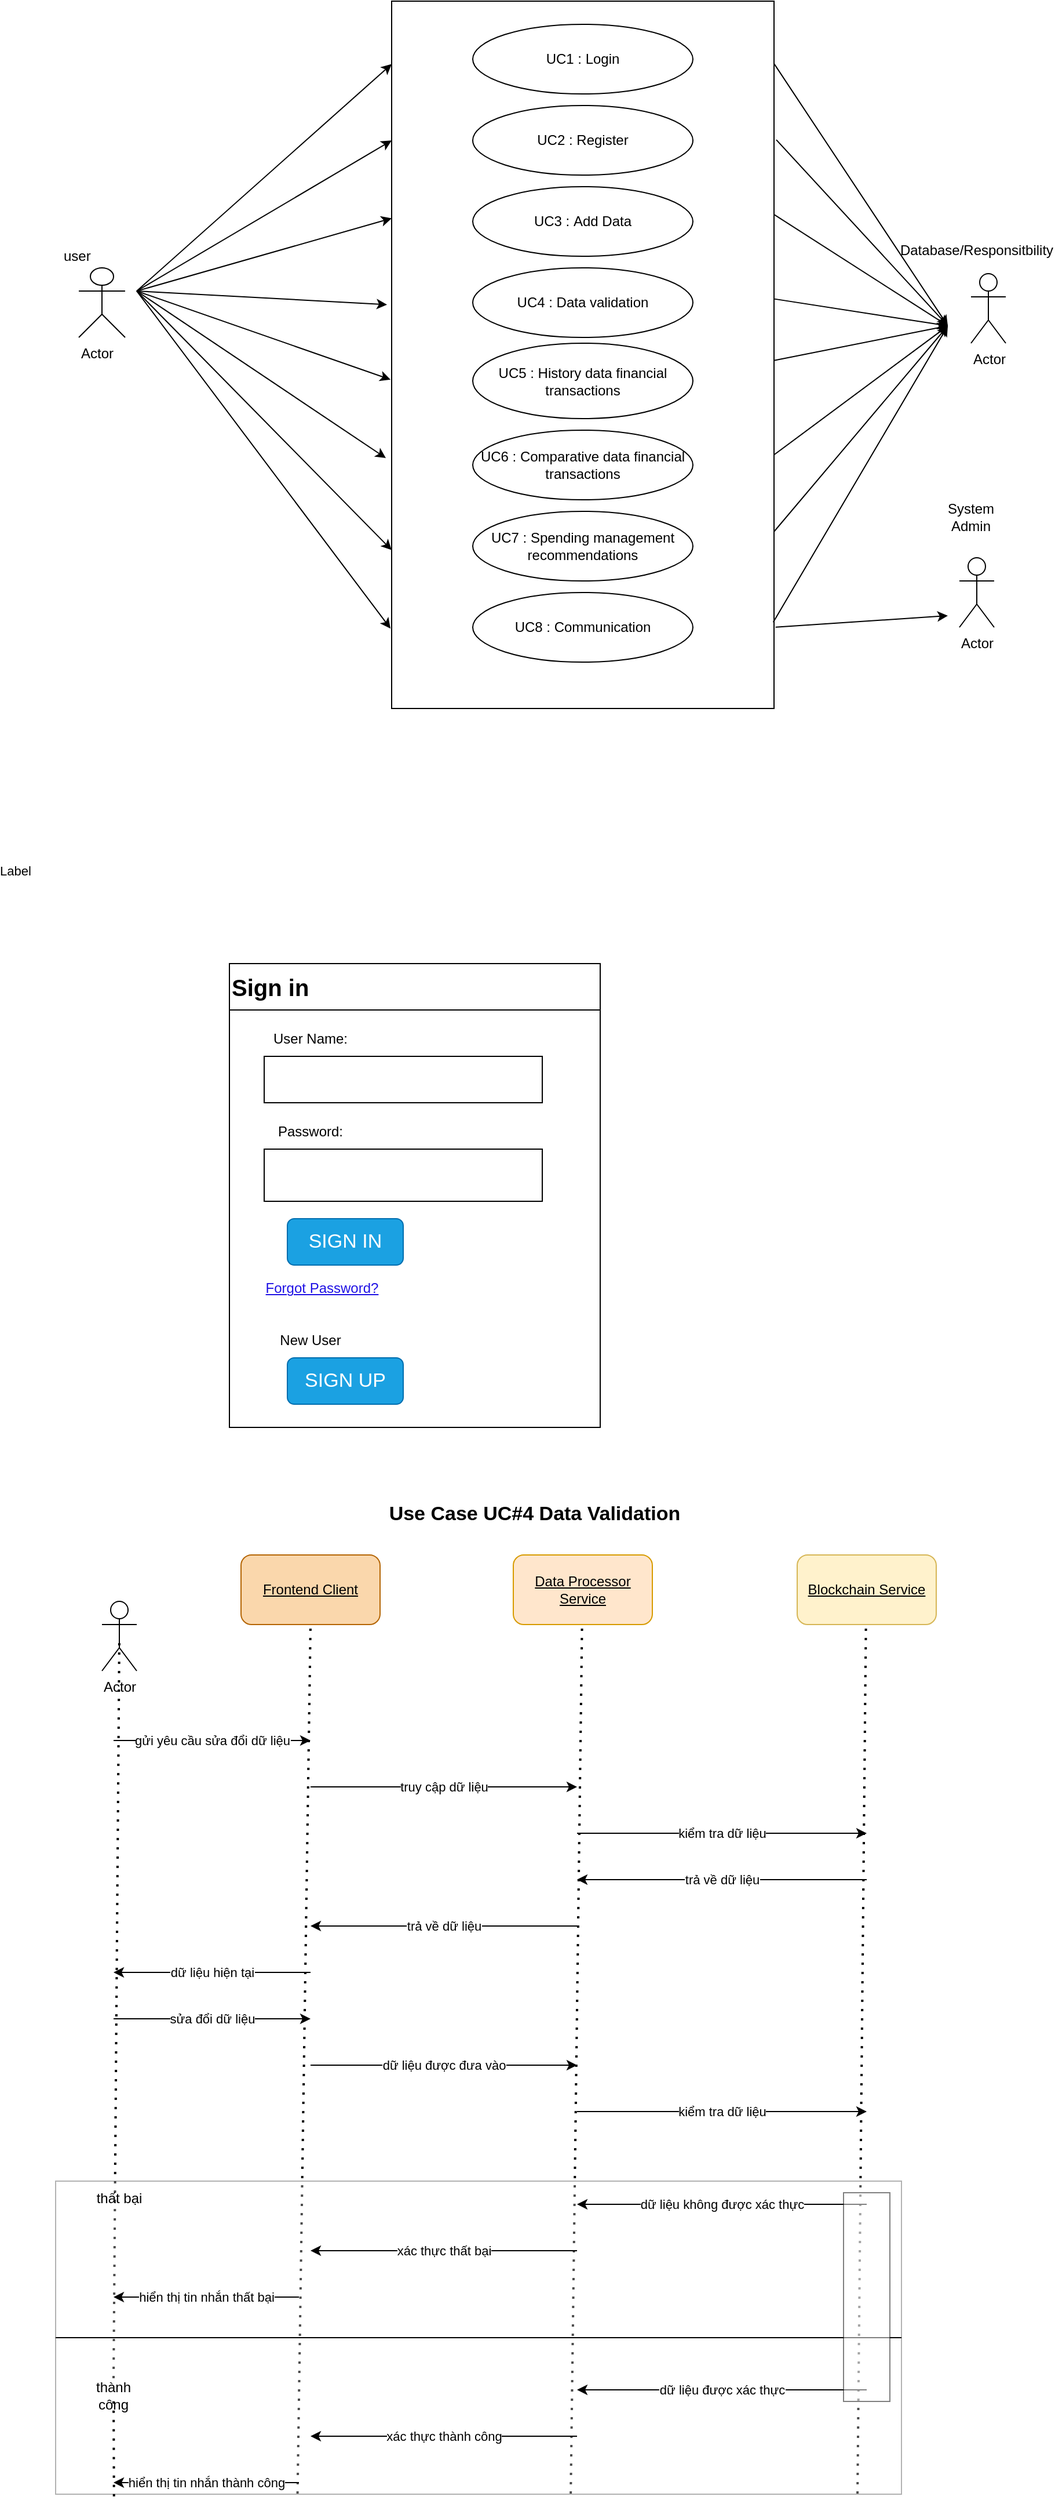 <mxfile version="21.2.3" type="github" pages="3">
  <diagram id="C5RBs43oDa-KdzZeNtuy" name="Page-1">
    <mxGraphModel dx="2015" dy="590" grid="1" gridSize="10" guides="1" tooltips="1" connect="1" arrows="1" fold="1" page="1" pageScale="1" pageWidth="827" pageHeight="1169" math="0" shadow="0">
      <root>
        <mxCell id="WIyWlLk6GJQsqaUBKTNV-0" />
        <mxCell id="WIyWlLk6GJQsqaUBKTNV-1" parent="WIyWlLk6GJQsqaUBKTNV-0" />
        <mxCell id="n6CnTrOf9_Go0aguTKJz-9" value="Actor" style="shape=umlActor;verticalLabelPosition=bottom;verticalAlign=top;html=1;outlineConnect=0;align=left;fontFamily=Helvetica;" parent="WIyWlLk6GJQsqaUBKTNV-1" vertex="1">
          <mxGeometry x="20" y="330" width="40" height="60" as="geometry" />
        </mxCell>
        <mxCell id="n6CnTrOf9_Go0aguTKJz-10" value="Actor" style="shape=umlActor;verticalLabelPosition=bottom;verticalAlign=top;html=1;outlineConnect=0;align=left;fontFamily=Helvetica;" parent="WIyWlLk6GJQsqaUBKTNV-1" vertex="1">
          <mxGeometry x="790" y="335" width="30" height="60" as="geometry" />
        </mxCell>
        <mxCell id="n6CnTrOf9_Go0aguTKJz-19" value="user" style="text;html=1;strokeColor=none;fillColor=none;align=left;verticalAlign=middle;whiteSpace=wrap;rounded=0;fontFamily=Helvetica;" parent="WIyWlLk6GJQsqaUBKTNV-1" vertex="1">
          <mxGeometry x="5" y="305" width="60" height="30" as="geometry" />
        </mxCell>
        <mxCell id="n6CnTrOf9_Go0aguTKJz-29" value="" style="endArrow=classic;html=1;rounded=0;align=left;fontFamily=Helvetica;entryX=0;entryY=0.089;entryDx=0;entryDy=0;entryPerimeter=0;" parent="WIyWlLk6GJQsqaUBKTNV-1" target="22ARzZ7M2wej68pR0P9n-1" edge="1">
          <mxGeometry width="50" height="50" relative="1" as="geometry">
            <mxPoint x="70" y="350" as="sourcePoint" />
            <mxPoint x="280" y="150" as="targetPoint" />
            <Array as="points" />
          </mxGeometry>
        </mxCell>
        <mxCell id="n6CnTrOf9_Go0aguTKJz-30" value="" style="endArrow=classic;html=1;rounded=0;entryX=0;entryY=0.197;entryDx=0;entryDy=0;align=left;fontFamily=Helvetica;entryPerimeter=0;" parent="WIyWlLk6GJQsqaUBKTNV-1" target="22ARzZ7M2wej68pR0P9n-1" edge="1">
          <mxGeometry width="50" height="50" relative="1" as="geometry">
            <mxPoint x="70" y="350" as="sourcePoint" />
            <mxPoint x="160" y="250" as="targetPoint" />
          </mxGeometry>
        </mxCell>
        <mxCell id="n6CnTrOf9_Go0aguTKJz-31" value="" style="endArrow=classic;html=1;rounded=0;entryX=0;entryY=0.307;entryDx=0;entryDy=0;align=left;fontFamily=Helvetica;entryPerimeter=0;" parent="WIyWlLk6GJQsqaUBKTNV-1" target="22ARzZ7M2wej68pR0P9n-1" edge="1">
          <mxGeometry width="50" height="50" relative="1" as="geometry">
            <mxPoint x="70" y="350" as="sourcePoint" />
            <mxPoint x="160" y="350" as="targetPoint" />
          </mxGeometry>
        </mxCell>
        <mxCell id="n6CnTrOf9_Go0aguTKJz-32" value="" style="endArrow=classic;html=1;rounded=0;entryX=-0.003;entryY=0.535;entryDx=0;entryDy=0;align=left;fontFamily=Helvetica;entryPerimeter=0;" parent="WIyWlLk6GJQsqaUBKTNV-1" target="22ARzZ7M2wej68pR0P9n-1" edge="1">
          <mxGeometry width="50" height="50" relative="1" as="geometry">
            <mxPoint x="70" y="350" as="sourcePoint" />
            <mxPoint x="160" y="450" as="targetPoint" />
          </mxGeometry>
        </mxCell>
        <mxCell id="n6CnTrOf9_Go0aguTKJz-33" value="" style="endArrow=classic;html=1;rounded=0;entryX=-0.015;entryY=0.646;entryDx=0;entryDy=0;align=left;fontFamily=Helvetica;entryPerimeter=0;" parent="WIyWlLk6GJQsqaUBKTNV-1" target="22ARzZ7M2wej68pR0P9n-1" edge="1">
          <mxGeometry width="50" height="50" relative="1" as="geometry">
            <mxPoint x="70" y="350" as="sourcePoint" />
            <mxPoint x="160" y="550" as="targetPoint" />
          </mxGeometry>
        </mxCell>
        <mxCell id="n6CnTrOf9_Go0aguTKJz-40" value="" style="endArrow=classic;html=1;rounded=0;align=left;fontFamily=Helvetica;entryX=0;entryY=0.776;entryDx=0;entryDy=0;entryPerimeter=0;" parent="WIyWlLk6GJQsqaUBKTNV-1" target="22ARzZ7M2wej68pR0P9n-1" edge="1">
          <mxGeometry width="50" height="50" relative="1" as="geometry">
            <mxPoint x="70" y="350" as="sourcePoint" />
            <mxPoint x="280" y="560" as="targetPoint" />
          </mxGeometry>
        </mxCell>
        <mxCell id="n6CnTrOf9_Go0aguTKJz-46" value="" style="endArrow=classic;html=1;rounded=0;align=left;fontFamily=Helvetica;exitX=1.001;exitY=0.421;exitDx=0;exitDy=0;exitPerimeter=0;" parent="WIyWlLk6GJQsqaUBKTNV-1" source="22ARzZ7M2wej68pR0P9n-1" edge="1">
          <mxGeometry width="50" height="50" relative="1" as="geometry">
            <mxPoint x="780" y="360" as="sourcePoint" />
            <mxPoint x="770" y="380" as="targetPoint" />
          </mxGeometry>
        </mxCell>
        <mxCell id="n6CnTrOf9_Go0aguTKJz-51" value="" style="endArrow=classic;html=1;rounded=0;align=left;fontFamily=Helvetica;exitX=1.001;exitY=0.302;exitDx=0;exitDy=0;exitPerimeter=0;" parent="WIyWlLk6GJQsqaUBKTNV-1" source="22ARzZ7M2wej68pR0P9n-1" edge="1">
          <mxGeometry width="50" height="50" relative="1" as="geometry">
            <mxPoint x="780" y="360" as="sourcePoint" />
            <mxPoint x="770" y="380" as="targetPoint" />
          </mxGeometry>
        </mxCell>
        <mxCell id="n6CnTrOf9_Go0aguTKJz-55" value="" style="endArrow=classic;html=1;rounded=0;align=left;fontFamily=Helvetica;exitX=1.006;exitY=0.196;exitDx=0;exitDy=0;exitPerimeter=0;" parent="WIyWlLk6GJQsqaUBKTNV-1" source="22ARzZ7M2wej68pR0P9n-1" edge="1">
          <mxGeometry width="50" height="50" relative="1" as="geometry">
            <mxPoint x="780" y="360" as="sourcePoint" />
            <mxPoint x="770" y="380" as="targetPoint" />
          </mxGeometry>
        </mxCell>
        <mxCell id="n6CnTrOf9_Go0aguTKJz-58" value="Sign in" style="swimlane;whiteSpace=wrap;html=1;startSize=40;align=left;fontFamily=Helvetica;fontSize=20;" parent="WIyWlLk6GJQsqaUBKTNV-1" vertex="1">
          <mxGeometry x="150" y="930" width="320" height="400" as="geometry" />
        </mxCell>
        <mxCell id="n6CnTrOf9_Go0aguTKJz-61" value="User Name:" style="text;html=1;strokeColor=none;fillColor=none;align=center;verticalAlign=middle;whiteSpace=wrap;rounded=0;" parent="n6CnTrOf9_Go0aguTKJz-58" vertex="1">
          <mxGeometry x="30" y="50" width="80" height="30" as="geometry" />
        </mxCell>
        <mxCell id="n6CnTrOf9_Go0aguTKJz-62" value="" style="rounded=0;whiteSpace=wrap;html=1;" parent="n6CnTrOf9_Go0aguTKJz-58" vertex="1">
          <mxGeometry x="30" y="80" width="240" height="40" as="geometry" />
        </mxCell>
        <mxCell id="n6CnTrOf9_Go0aguTKJz-63" value="Password:" style="text;html=1;strokeColor=none;fillColor=none;align=center;verticalAlign=middle;whiteSpace=wrap;rounded=0;" parent="n6CnTrOf9_Go0aguTKJz-58" vertex="1">
          <mxGeometry x="40" y="130" width="60" height="30" as="geometry" />
        </mxCell>
        <mxCell id="n6CnTrOf9_Go0aguTKJz-65" value="" style="rounded=1;whiteSpace=wrap;html=1;fillColor=#1ba1e2;strokeColor=#006EAF;fontColor=#ffffff;" parent="n6CnTrOf9_Go0aguTKJz-58" vertex="1">
          <mxGeometry x="50" y="220" width="100" height="40" as="geometry" />
        </mxCell>
        <mxCell id="n6CnTrOf9_Go0aguTKJz-67" value="&lt;u&gt;Forgot Password?&lt;/u&gt;" style="text;html=1;strokeColor=none;fillColor=none;align=center;verticalAlign=middle;whiteSpace=wrap;rounded=0;fontColor=#1f11e4;" parent="n6CnTrOf9_Go0aguTKJz-58" vertex="1">
          <mxGeometry y="265" width="160" height="30" as="geometry" />
        </mxCell>
        <mxCell id="n6CnTrOf9_Go0aguTKJz-68" value="New User" style="text;html=1;strokeColor=none;fillColor=none;align=center;verticalAlign=middle;whiteSpace=wrap;rounded=0;" parent="n6CnTrOf9_Go0aguTKJz-58" vertex="1">
          <mxGeometry x="40" y="310" width="60" height="30" as="geometry" />
        </mxCell>
        <mxCell id="n6CnTrOf9_Go0aguTKJz-70" value="" style="rounded=1;whiteSpace=wrap;html=1;fillColor=#1ba1e2;strokeColor=#006EAF;fontColor=#ffffff;" parent="n6CnTrOf9_Go0aguTKJz-58" vertex="1">
          <mxGeometry x="50" y="340" width="100" height="40" as="geometry" />
        </mxCell>
        <mxCell id="n6CnTrOf9_Go0aguTKJz-73" value="SIGN IN" style="text;html=1;strokeColor=none;fillColor=none;align=center;verticalAlign=middle;whiteSpace=wrap;rounded=0;fontColor=#FFFFFF;fontSize=17;" parent="n6CnTrOf9_Go0aguTKJz-58" vertex="1">
          <mxGeometry x="55" y="215" width="90" height="50" as="geometry" />
        </mxCell>
        <mxCell id="n6CnTrOf9_Go0aguTKJz-74" value="SIGN UP" style="text;html=1;strokeColor=none;fillColor=none;align=center;verticalAlign=middle;whiteSpace=wrap;rounded=0;fontColor=#FFFFFF;fontSize=17;" parent="n6CnTrOf9_Go0aguTKJz-58" vertex="1">
          <mxGeometry x="55" y="335" width="90" height="50" as="geometry" />
        </mxCell>
        <mxCell id="n6CnTrOf9_Go0aguTKJz-75" value="" style="rounded=0;whiteSpace=wrap;html=1;" parent="n6CnTrOf9_Go0aguTKJz-58" vertex="1">
          <mxGeometry x="30" y="160" width="240" height="45" as="geometry" />
        </mxCell>
        <mxCell id="n6CnTrOf9_Go0aguTKJz-69" value="SIGN UP" style="text;html=1;strokeColor=none;fillColor=none;align=center;verticalAlign=middle;whiteSpace=wrap;rounded=0;fontColor=#FFFFFF;fontSize=17;" parent="WIyWlLk6GJQsqaUBKTNV-1" vertex="1">
          <mxGeometry x="640" y="1100" width="90" height="50" as="geometry" />
        </mxCell>
        <mxCell id="n6CnTrOf9_Go0aguTKJz-66" value="SIGN UP" style="text;html=1;strokeColor=none;fillColor=none;align=center;verticalAlign=middle;whiteSpace=wrap;rounded=0;fontColor=#FFFFFF;fontSize=17;" parent="WIyWlLk6GJQsqaUBKTNV-1" vertex="1">
          <mxGeometry x="70" y="1430" width="90" height="50" as="geometry" />
        </mxCell>
        <mxCell id="22ARzZ7M2wej68pR0P9n-1" value="" style="rounded=0;whiteSpace=wrap;html=1;" parent="WIyWlLk6GJQsqaUBKTNV-1" vertex="1">
          <mxGeometry x="290" y="100" width="330" height="610" as="geometry" />
        </mxCell>
        <mxCell id="22ARzZ7M2wej68pR0P9n-2" value="UC1 : Login" style="ellipse;whiteSpace=wrap;html=1;" parent="WIyWlLk6GJQsqaUBKTNV-1" vertex="1">
          <mxGeometry x="360" y="120" width="190" height="60" as="geometry" />
        </mxCell>
        <mxCell id="22ARzZ7M2wej68pR0P9n-3" value="UC2 : Register" style="ellipse;whiteSpace=wrap;html=1;" parent="WIyWlLk6GJQsqaUBKTNV-1" vertex="1">
          <mxGeometry x="360" y="190" width="190" height="60" as="geometry" />
        </mxCell>
        <mxCell id="22ARzZ7M2wej68pR0P9n-4" value="UC4 :&amp;nbsp;Data validation" style="ellipse;whiteSpace=wrap;html=1;" parent="WIyWlLk6GJQsqaUBKTNV-1" vertex="1">
          <mxGeometry x="360" y="330" width="190" height="60" as="geometry" />
        </mxCell>
        <mxCell id="22ARzZ7M2wej68pR0P9n-5" value="UC3 :&amp;nbsp;Add Data" style="ellipse;whiteSpace=wrap;html=1;" parent="WIyWlLk6GJQsqaUBKTNV-1" vertex="1">
          <mxGeometry x="360" y="260" width="190" height="60" as="geometry" />
        </mxCell>
        <mxCell id="22ARzZ7M2wej68pR0P9n-6" value="UC5 :&amp;nbsp;History data financial transactions" style="ellipse;whiteSpace=wrap;html=1;" parent="WIyWlLk6GJQsqaUBKTNV-1" vertex="1">
          <mxGeometry x="360" y="395" width="190" height="65" as="geometry" />
        </mxCell>
        <mxCell id="22ARzZ7M2wej68pR0P9n-7" value="UC6 :&amp;nbsp;Comparative data financial transactions" style="ellipse;whiteSpace=wrap;html=1;" parent="WIyWlLk6GJQsqaUBKTNV-1" vertex="1">
          <mxGeometry x="360" y="470" width="190" height="60" as="geometry" />
        </mxCell>
        <mxCell id="22ARzZ7M2wej68pR0P9n-8" value="UC7 :&amp;nbsp;Spending management recommendations" style="ellipse;whiteSpace=wrap;html=1;" parent="WIyWlLk6GJQsqaUBKTNV-1" vertex="1">
          <mxGeometry x="360" y="540" width="190" height="60" as="geometry" />
        </mxCell>
        <mxCell id="22ARzZ7M2wej68pR0P9n-9" value="UC8 :&amp;nbsp;Communication" style="ellipse;whiteSpace=wrap;html=1;" parent="WIyWlLk6GJQsqaUBKTNV-1" vertex="1">
          <mxGeometry x="360" y="610" width="190" height="60" as="geometry" />
        </mxCell>
        <mxCell id="22ARzZ7M2wej68pR0P9n-12" value="" style="endArrow=classic;html=1;rounded=0;entryX=-0.012;entryY=0.429;entryDx=0;entryDy=0;entryPerimeter=0;" parent="WIyWlLk6GJQsqaUBKTNV-1" target="22ARzZ7M2wej68pR0P9n-1" edge="1">
          <mxGeometry width="50" height="50" relative="1" as="geometry">
            <mxPoint x="70" y="350" as="sourcePoint" />
            <mxPoint x="260" y="380" as="targetPoint" />
          </mxGeometry>
        </mxCell>
        <mxCell id="22ARzZ7M2wej68pR0P9n-13" value="" style="endArrow=classic;html=1;rounded=0;entryX=-0.003;entryY=0.887;entryDx=0;entryDy=0;entryPerimeter=0;" parent="WIyWlLk6GJQsqaUBKTNV-1" target="22ARzZ7M2wej68pR0P9n-1" edge="1">
          <mxGeometry width="50" height="50" relative="1" as="geometry">
            <mxPoint x="70" y="350" as="sourcePoint" />
            <mxPoint x="520" y="320" as="targetPoint" />
          </mxGeometry>
        </mxCell>
        <mxCell id="22ARzZ7M2wej68pR0P9n-14" value="" style="endArrow=classic;html=1;rounded=0;exitX=1.001;exitY=0.089;exitDx=0;exitDy=0;exitPerimeter=0;" parent="WIyWlLk6GJQsqaUBKTNV-1" source="22ARzZ7M2wej68pR0P9n-1" edge="1">
          <mxGeometry width="50" height="50" relative="1" as="geometry">
            <mxPoint x="780" y="360" as="sourcePoint" />
            <mxPoint x="770" y="380" as="targetPoint" />
          </mxGeometry>
        </mxCell>
        <mxCell id="22ARzZ7M2wej68pR0P9n-15" value="" style="endArrow=classic;html=1;rounded=0;exitX=1;exitY=0.508;exitDx=0;exitDy=0;exitPerimeter=0;" parent="WIyWlLk6GJQsqaUBKTNV-1" source="22ARzZ7M2wej68pR0P9n-1" edge="1">
          <mxGeometry width="50" height="50" relative="1" as="geometry">
            <mxPoint x="780" y="360" as="sourcePoint" />
            <mxPoint x="770" y="380" as="targetPoint" />
          </mxGeometry>
        </mxCell>
        <mxCell id="22ARzZ7M2wej68pR0P9n-16" value="" style="endArrow=classic;html=1;rounded=0;exitX=1.001;exitY=0.641;exitDx=0;exitDy=0;exitPerimeter=0;" parent="WIyWlLk6GJQsqaUBKTNV-1" source="22ARzZ7M2wej68pR0P9n-1" edge="1">
          <mxGeometry width="50" height="50" relative="1" as="geometry">
            <mxPoint x="780" y="360" as="sourcePoint" />
            <mxPoint x="770" y="380" as="targetPoint" />
          </mxGeometry>
        </mxCell>
        <mxCell id="22ARzZ7M2wej68pR0P9n-17" value="" style="endArrow=classic;html=1;rounded=0;exitX=1;exitY=0.75;exitDx=0;exitDy=0;" parent="WIyWlLk6GJQsqaUBKTNV-1" source="22ARzZ7M2wej68pR0P9n-1" edge="1">
          <mxGeometry width="50" height="50" relative="1" as="geometry">
            <mxPoint x="750" y="520" as="sourcePoint" />
            <mxPoint x="770" y="380" as="targetPoint" />
          </mxGeometry>
        </mxCell>
        <mxCell id="22ARzZ7M2wej68pR0P9n-18" value="" style="endArrow=classic;html=1;rounded=0;exitX=0.998;exitY=0.878;exitDx=0;exitDy=0;exitPerimeter=0;" parent="WIyWlLk6GJQsqaUBKTNV-1" source="22ARzZ7M2wej68pR0P9n-1" edge="1">
          <mxGeometry width="50" height="50" relative="1" as="geometry">
            <mxPoint x="700" y="570" as="sourcePoint" />
            <mxPoint x="770" y="380" as="targetPoint" />
            <Array as="points" />
          </mxGeometry>
        </mxCell>
        <mxCell id="22ARzZ7M2wej68pR0P9n-19" value="Actor" style="shape=umlActor;verticalLabelPosition=bottom;verticalAlign=top;html=1;outlineConnect=0;" parent="WIyWlLk6GJQsqaUBKTNV-1" vertex="1">
          <mxGeometry x="780" y="580" width="30" height="60" as="geometry" />
        </mxCell>
        <mxCell id="22ARzZ7M2wej68pR0P9n-21" value="Database/Responsitbility" style="text;html=1;strokeColor=none;fillColor=none;align=center;verticalAlign=middle;whiteSpace=wrap;rounded=0;" parent="WIyWlLk6GJQsqaUBKTNV-1" vertex="1">
          <mxGeometry x="765" y="300" width="60" height="30" as="geometry" />
        </mxCell>
        <mxCell id="22ARzZ7M2wej68pR0P9n-22" value="System Admin" style="text;html=1;strokeColor=none;fillColor=none;align=center;verticalAlign=middle;whiteSpace=wrap;rounded=0;" parent="WIyWlLk6GJQsqaUBKTNV-1" vertex="1">
          <mxGeometry x="760" y="530" width="60" height="30" as="geometry" />
        </mxCell>
        <mxCell id="22ARzZ7M2wej68pR0P9n-23" value="" style="endArrow=classic;html=1;rounded=0;exitX=1.004;exitY=0.885;exitDx=0;exitDy=0;exitPerimeter=0;" parent="WIyWlLk6GJQsqaUBKTNV-1" source="22ARzZ7M2wej68pR0P9n-1" edge="1">
          <mxGeometry width="50" height="50" relative="1" as="geometry">
            <mxPoint x="470" y="510" as="sourcePoint" />
            <mxPoint x="770" y="630" as="targetPoint" />
          </mxGeometry>
        </mxCell>
        <mxCell id="-cI3t6kTDx89SfGUkaFx-0" value="Use Case UC#4 Data Validation" style="text;html=1;strokeColor=none;fillColor=none;align=center;verticalAlign=middle;whiteSpace=wrap;rounded=0;fontStyle=1;fontSize=17;" parent="WIyWlLk6GJQsqaUBKTNV-1" vertex="1">
          <mxGeometry x="283" y="1390" width="261" height="30" as="geometry" />
        </mxCell>
        <mxCell id="-cI3t6kTDx89SfGUkaFx-1" value="Actor" style="shape=umlActor;verticalLabelPosition=bottom;verticalAlign=top;html=1;outlineConnect=0;" parent="WIyWlLk6GJQsqaUBKTNV-1" vertex="1">
          <mxGeometry x="40" y="1480" width="30" height="60" as="geometry" />
        </mxCell>
        <mxCell id="-cI3t6kTDx89SfGUkaFx-4" value="" style="rounded=1;whiteSpace=wrap;html=1;fillColor=#fad7ac;strokeColor=#b46504;" parent="WIyWlLk6GJQsqaUBKTNV-1" vertex="1">
          <mxGeometry x="160" y="1440" width="120" height="60" as="geometry" />
        </mxCell>
        <mxCell id="-cI3t6kTDx89SfGUkaFx-5" value="" style="rounded=1;whiteSpace=wrap;html=1;fillColor=#ffe6cc;strokeColor=#d79b00;" parent="WIyWlLk6GJQsqaUBKTNV-1" vertex="1">
          <mxGeometry x="395" y="1440" width="120" height="60" as="geometry" />
        </mxCell>
        <mxCell id="-cI3t6kTDx89SfGUkaFx-6" value="" style="rounded=1;whiteSpace=wrap;html=1;fillColor=#fff2cc;strokeColor=#d6b656;" parent="WIyWlLk6GJQsqaUBKTNV-1" vertex="1">
          <mxGeometry x="640" y="1440" width="120" height="60" as="geometry" />
        </mxCell>
        <mxCell id="-cI3t6kTDx89SfGUkaFx-7" value="&lt;u&gt;Frontend Client&lt;/u&gt;" style="text;html=1;strokeColor=none;fillColor=none;align=center;verticalAlign=middle;whiteSpace=wrap;rounded=0;" parent="WIyWlLk6GJQsqaUBKTNV-1" vertex="1">
          <mxGeometry x="175" y="1455" width="90" height="30" as="geometry" />
        </mxCell>
        <mxCell id="-cI3t6kTDx89SfGUkaFx-8" value="&lt;u&gt;Data Processor Service&lt;/u&gt;" style="text;html=1;strokeColor=none;fillColor=none;align=center;verticalAlign=middle;whiteSpace=wrap;rounded=0;" parent="WIyWlLk6GJQsqaUBKTNV-1" vertex="1">
          <mxGeometry x="410" y="1455" width="90" height="30" as="geometry" />
        </mxCell>
        <mxCell id="-cI3t6kTDx89SfGUkaFx-9" value="&lt;u&gt;Blockchain Service&lt;/u&gt;" style="text;html=1;strokeColor=none;fillColor=none;align=center;verticalAlign=middle;whiteSpace=wrap;rounded=0;" parent="WIyWlLk6GJQsqaUBKTNV-1" vertex="1">
          <mxGeometry x="645" y="1455" width="110" height="30" as="geometry" />
        </mxCell>
        <mxCell id="-cI3t6kTDx89SfGUkaFx-10" value="" style="endArrow=none;dashed=1;html=1;dashPattern=1 3;strokeWidth=2;rounded=0;entryX=0.5;entryY=0.5;entryDx=0;entryDy=0;entryPerimeter=0;startArrow=none;exitX=0.5;exitY=0;exitDx=0;exitDy=0;" parent="WIyWlLk6GJQsqaUBKTNV-1" source="-cI3t6kTDx89SfGUkaFx-47" target="-cI3t6kTDx89SfGUkaFx-1" edge="1">
          <mxGeometry width="50" height="50" relative="1" as="geometry">
            <mxPoint x="55" y="2220" as="sourcePoint" />
            <mxPoint x="510" y="1750" as="targetPoint" />
            <Array as="points" />
          </mxGeometry>
        </mxCell>
        <mxCell id="-cI3t6kTDx89SfGUkaFx-11" value="" style="endArrow=none;dashed=1;html=1;dashPattern=1 3;strokeWidth=2;rounded=0;entryX=0.5;entryY=0.5;entryDx=0;entryDy=0;entryPerimeter=0;exitX=0.286;exitY=0.998;exitDx=0;exitDy=0;exitPerimeter=0;" parent="WIyWlLk6GJQsqaUBKTNV-1" source="-cI3t6kTDx89SfGUkaFx-34" edge="1">
          <mxGeometry width="50" height="50" relative="1" as="geometry">
            <mxPoint x="220" y="2180" as="sourcePoint" />
            <mxPoint x="220" y="1500" as="targetPoint" />
          </mxGeometry>
        </mxCell>
        <mxCell id="-cI3t6kTDx89SfGUkaFx-12" value="" style="endArrow=none;dashed=1;html=1;dashPattern=1 3;strokeWidth=2;rounded=0;entryX=0.5;entryY=0.5;entryDx=0;entryDy=0;entryPerimeter=0;exitX=0.609;exitY=0.998;exitDx=0;exitDy=0;exitPerimeter=0;" parent="WIyWlLk6GJQsqaUBKTNV-1" source="-cI3t6kTDx89SfGUkaFx-34" edge="1">
          <mxGeometry width="50" height="50" relative="1" as="geometry">
            <mxPoint x="454" y="2180" as="sourcePoint" />
            <mxPoint x="454.33" y="1500" as="targetPoint" />
          </mxGeometry>
        </mxCell>
        <mxCell id="-cI3t6kTDx89SfGUkaFx-13" value="" style="endArrow=none;dashed=1;html=1;dashPattern=1 3;strokeWidth=2;rounded=0;entryX=0.5;entryY=0.5;entryDx=0;entryDy=0;entryPerimeter=0;exitX=0.948;exitY=0.998;exitDx=0;exitDy=0;exitPerimeter=0;" parent="WIyWlLk6GJQsqaUBKTNV-1" source="-cI3t6kTDx89SfGUkaFx-34" edge="1">
          <mxGeometry width="50" height="50" relative="1" as="geometry">
            <mxPoint x="699" y="2180" as="sourcePoint" />
            <mxPoint x="699.33" y="1500" as="targetPoint" />
          </mxGeometry>
        </mxCell>
        <mxCell id="-cI3t6kTDx89SfGUkaFx-14" value="gửi yêu cầu sửa đổi dữ liệu" style="endArrow=classic;html=1;rounded=0;" parent="WIyWlLk6GJQsqaUBKTNV-1" edge="1">
          <mxGeometry relative="1" as="geometry">
            <mxPoint x="50" y="1600" as="sourcePoint" />
            <mxPoint x="220" y="1600" as="targetPoint" />
          </mxGeometry>
        </mxCell>
        <mxCell id="-cI3t6kTDx89SfGUkaFx-15" value="Label" style="edgeLabel;resizable=0;html=1;align=center;verticalAlign=middle;" parent="-cI3t6kTDx89SfGUkaFx-14" connectable="0" vertex="1">
          <mxGeometry relative="1" as="geometry">
            <mxPoint x="-170" y="-750" as="offset" />
          </mxGeometry>
        </mxCell>
        <mxCell id="-cI3t6kTDx89SfGUkaFx-16" value="" style="endArrow=classic;html=1;rounded=0;" parent="WIyWlLk6GJQsqaUBKTNV-1" edge="1">
          <mxGeometry relative="1" as="geometry">
            <mxPoint x="220" y="1640" as="sourcePoint" />
            <mxPoint x="450" y="1640" as="targetPoint" />
            <Array as="points">
              <mxPoint x="340" y="1640" />
            </Array>
          </mxGeometry>
        </mxCell>
        <mxCell id="-cI3t6kTDx89SfGUkaFx-17" value="truy cập dữ liệu" style="edgeLabel;resizable=0;html=1;align=center;verticalAlign=middle;" parent="-cI3t6kTDx89SfGUkaFx-16" connectable="0" vertex="1">
          <mxGeometry relative="1" as="geometry" />
        </mxCell>
        <mxCell id="-cI3t6kTDx89SfGUkaFx-18" value="" style="endArrow=classic;html=1;rounded=0;" parent="WIyWlLk6GJQsqaUBKTNV-1" edge="1">
          <mxGeometry relative="1" as="geometry">
            <mxPoint x="450" y="1680" as="sourcePoint" />
            <mxPoint x="700" y="1680" as="targetPoint" />
          </mxGeometry>
        </mxCell>
        <mxCell id="-cI3t6kTDx89SfGUkaFx-19" value="kiểm tra dữ liệu" style="edgeLabel;resizable=0;html=1;align=center;verticalAlign=middle;" parent="-cI3t6kTDx89SfGUkaFx-18" connectable="0" vertex="1">
          <mxGeometry relative="1" as="geometry" />
        </mxCell>
        <mxCell id="-cI3t6kTDx89SfGUkaFx-20" value="" style="endArrow=classic;html=1;rounded=0;" parent="WIyWlLk6GJQsqaUBKTNV-1" edge="1">
          <mxGeometry relative="1" as="geometry">
            <mxPoint x="700" y="1720" as="sourcePoint" />
            <mxPoint x="450" y="1720" as="targetPoint" />
          </mxGeometry>
        </mxCell>
        <mxCell id="-cI3t6kTDx89SfGUkaFx-21" value="trả về dữ liệu" style="edgeLabel;resizable=0;html=1;align=center;verticalAlign=middle;" parent="-cI3t6kTDx89SfGUkaFx-20" connectable="0" vertex="1">
          <mxGeometry relative="1" as="geometry" />
        </mxCell>
        <mxCell id="-cI3t6kTDx89SfGUkaFx-22" value="" style="endArrow=classic;html=1;rounded=0;" parent="WIyWlLk6GJQsqaUBKTNV-1" edge="1">
          <mxGeometry relative="1" as="geometry">
            <mxPoint x="450" y="1760" as="sourcePoint" />
            <mxPoint x="220" y="1760" as="targetPoint" />
          </mxGeometry>
        </mxCell>
        <mxCell id="-cI3t6kTDx89SfGUkaFx-23" value="trả về dữ liệu" style="edgeLabel;resizable=0;html=1;align=center;verticalAlign=middle;" parent="-cI3t6kTDx89SfGUkaFx-22" connectable="0" vertex="1">
          <mxGeometry relative="1" as="geometry" />
        </mxCell>
        <mxCell id="-cI3t6kTDx89SfGUkaFx-24" value="" style="endArrow=classic;html=1;rounded=0;" parent="WIyWlLk6GJQsqaUBKTNV-1" edge="1">
          <mxGeometry relative="1" as="geometry">
            <mxPoint x="220" y="1800" as="sourcePoint" />
            <mxPoint x="50" y="1800" as="targetPoint" />
          </mxGeometry>
        </mxCell>
        <mxCell id="-cI3t6kTDx89SfGUkaFx-25" value="dữ liệu hiện tại" style="edgeLabel;resizable=0;html=1;align=center;verticalAlign=middle;" parent="-cI3t6kTDx89SfGUkaFx-24" connectable="0" vertex="1">
          <mxGeometry relative="1" as="geometry" />
        </mxCell>
        <mxCell id="-cI3t6kTDx89SfGUkaFx-26" value="" style="endArrow=classic;html=1;rounded=0;" parent="WIyWlLk6GJQsqaUBKTNV-1" edge="1">
          <mxGeometry relative="1" as="geometry">
            <mxPoint x="50" y="1840" as="sourcePoint" />
            <mxPoint x="220" y="1840" as="targetPoint" />
          </mxGeometry>
        </mxCell>
        <mxCell id="-cI3t6kTDx89SfGUkaFx-27" value="sửa đổi dữ liệu" style="edgeLabel;resizable=0;html=1;align=center;verticalAlign=middle;" parent="-cI3t6kTDx89SfGUkaFx-26" connectable="0" vertex="1">
          <mxGeometry relative="1" as="geometry" />
        </mxCell>
        <mxCell id="-cI3t6kTDx89SfGUkaFx-28" value="" style="endArrow=classic;html=1;rounded=0;" parent="WIyWlLk6GJQsqaUBKTNV-1" edge="1">
          <mxGeometry relative="1" as="geometry">
            <mxPoint x="220" y="1880" as="sourcePoint" />
            <mxPoint x="450" y="1880" as="targetPoint" />
          </mxGeometry>
        </mxCell>
        <mxCell id="-cI3t6kTDx89SfGUkaFx-29" value="dữ liệu được đưa vào" style="edgeLabel;resizable=0;html=1;align=center;verticalAlign=middle;" parent="-cI3t6kTDx89SfGUkaFx-28" connectable="0" vertex="1">
          <mxGeometry relative="1" as="geometry" />
        </mxCell>
        <mxCell id="-cI3t6kTDx89SfGUkaFx-30" value="" style="endArrow=classic;html=1;rounded=0;" parent="WIyWlLk6GJQsqaUBKTNV-1" edge="1">
          <mxGeometry relative="1" as="geometry">
            <mxPoint x="450" y="1920" as="sourcePoint" />
            <mxPoint x="700" y="1920" as="targetPoint" />
          </mxGeometry>
        </mxCell>
        <mxCell id="-cI3t6kTDx89SfGUkaFx-31" value="kiểm tra dữ liệu" style="edgeLabel;resizable=0;html=1;align=center;verticalAlign=middle;" parent="-cI3t6kTDx89SfGUkaFx-30" connectable="0" vertex="1">
          <mxGeometry relative="1" as="geometry" />
        </mxCell>
        <mxCell id="-cI3t6kTDx89SfGUkaFx-34" value="" style="rounded=0;whiteSpace=wrap;html=1;opacity=30;" parent="WIyWlLk6GJQsqaUBKTNV-1" vertex="1">
          <mxGeometry y="1980" width="730" height="270" as="geometry" />
        </mxCell>
        <mxCell id="-cI3t6kTDx89SfGUkaFx-35" value="" style="endArrow=none;html=1;rounded=0;exitX=0;exitY=0.5;exitDx=0;exitDy=0;entryX=1;entryY=0.5;entryDx=0;entryDy=0;" parent="WIyWlLk6GJQsqaUBKTNV-1" source="-cI3t6kTDx89SfGUkaFx-34" target="-cI3t6kTDx89SfGUkaFx-34" edge="1">
          <mxGeometry width="50" height="50" relative="1" as="geometry">
            <mxPoint x="450" y="1850" as="sourcePoint" />
            <mxPoint x="500" y="1800" as="targetPoint" />
          </mxGeometry>
        </mxCell>
        <mxCell id="-cI3t6kTDx89SfGUkaFx-38" value="thất bại" style="text;html=1;strokeColor=none;fillColor=none;align=center;verticalAlign=middle;whiteSpace=wrap;rounded=0;" parent="WIyWlLk6GJQsqaUBKTNV-1" vertex="1">
          <mxGeometry x="25" y="1980" width="60" height="30" as="geometry" />
        </mxCell>
        <mxCell id="-cI3t6kTDx89SfGUkaFx-41" value="" style="endArrow=classic;html=1;rounded=0;" parent="WIyWlLk6GJQsqaUBKTNV-1" edge="1">
          <mxGeometry relative="1" as="geometry">
            <mxPoint x="700" y="2000" as="sourcePoint" />
            <mxPoint x="450" y="2000" as="targetPoint" />
          </mxGeometry>
        </mxCell>
        <mxCell id="-cI3t6kTDx89SfGUkaFx-42" value="dữ liệu không được xác thực" style="edgeLabel;resizable=0;html=1;align=center;verticalAlign=middle;" parent="-cI3t6kTDx89SfGUkaFx-41" connectable="0" vertex="1">
          <mxGeometry relative="1" as="geometry" />
        </mxCell>
        <mxCell id="-cI3t6kTDx89SfGUkaFx-43" value="" style="endArrow=classic;html=1;rounded=0;" parent="WIyWlLk6GJQsqaUBKTNV-1" edge="1">
          <mxGeometry relative="1" as="geometry">
            <mxPoint x="450" y="2040" as="sourcePoint" />
            <mxPoint x="220" y="2040" as="targetPoint" />
          </mxGeometry>
        </mxCell>
        <mxCell id="-cI3t6kTDx89SfGUkaFx-44" value="xác thực thất bại" style="edgeLabel;resizable=0;html=1;align=center;verticalAlign=middle;" parent="-cI3t6kTDx89SfGUkaFx-43" connectable="0" vertex="1">
          <mxGeometry relative="1" as="geometry" />
        </mxCell>
        <mxCell id="-cI3t6kTDx89SfGUkaFx-45" value="" style="endArrow=classic;html=1;rounded=0;" parent="WIyWlLk6GJQsqaUBKTNV-1" edge="1">
          <mxGeometry relative="1" as="geometry">
            <mxPoint x="210" y="2080" as="sourcePoint" />
            <mxPoint x="50" y="2080" as="targetPoint" />
          </mxGeometry>
        </mxCell>
        <mxCell id="-cI3t6kTDx89SfGUkaFx-46" value="hiển thị tin nhắn thất bại" style="edgeLabel;resizable=0;html=1;align=center;verticalAlign=middle;" parent="-cI3t6kTDx89SfGUkaFx-45" connectable="0" vertex="1">
          <mxGeometry relative="1" as="geometry" />
        </mxCell>
        <mxCell id="-cI3t6kTDx89SfGUkaFx-48" value="" style="endArrow=none;dashed=1;html=1;dashPattern=1 3;strokeWidth=2;rounded=0;entryX=0.5;entryY=0.5;entryDx=0;entryDy=0;entryPerimeter=0;startArrow=none;exitX=0.069;exitY=1.007;exitDx=0;exitDy=0;exitPerimeter=0;" parent="WIyWlLk6GJQsqaUBKTNV-1" source="-cI3t6kTDx89SfGUkaFx-34" target="-cI3t6kTDx89SfGUkaFx-47" edge="1">
          <mxGeometry width="50" height="50" relative="1" as="geometry">
            <mxPoint x="49" y="2499" as="sourcePoint" />
            <mxPoint x="55" y="1510" as="targetPoint" />
          </mxGeometry>
        </mxCell>
        <mxCell id="-cI3t6kTDx89SfGUkaFx-47" value="thành công" style="text;html=1;strokeColor=none;fillColor=none;align=center;verticalAlign=middle;whiteSpace=wrap;rounded=0;" parent="WIyWlLk6GJQsqaUBKTNV-1" vertex="1">
          <mxGeometry x="20" y="2150" width="60" height="30" as="geometry" />
        </mxCell>
        <mxCell id="-cI3t6kTDx89SfGUkaFx-49" value="" style="endArrow=classic;html=1;rounded=0;" parent="WIyWlLk6GJQsqaUBKTNV-1" edge="1">
          <mxGeometry relative="1" as="geometry">
            <mxPoint x="700" y="2160" as="sourcePoint" />
            <mxPoint x="450" y="2160" as="targetPoint" />
          </mxGeometry>
        </mxCell>
        <mxCell id="-cI3t6kTDx89SfGUkaFx-50" value="dữ liệu được xác thực" style="edgeLabel;resizable=0;html=1;align=center;verticalAlign=middle;" parent="-cI3t6kTDx89SfGUkaFx-49" connectable="0" vertex="1">
          <mxGeometry relative="1" as="geometry" />
        </mxCell>
        <mxCell id="-cI3t6kTDx89SfGUkaFx-51" value="" style="endArrow=classic;html=1;rounded=0;" parent="WIyWlLk6GJQsqaUBKTNV-1" edge="1">
          <mxGeometry relative="1" as="geometry">
            <mxPoint x="450" y="2200" as="sourcePoint" />
            <mxPoint x="220" y="2200" as="targetPoint" />
          </mxGeometry>
        </mxCell>
        <mxCell id="-cI3t6kTDx89SfGUkaFx-52" value="xác thực thành công" style="edgeLabel;resizable=0;html=1;align=center;verticalAlign=middle;" parent="-cI3t6kTDx89SfGUkaFx-51" connectable="0" vertex="1">
          <mxGeometry relative="1" as="geometry" />
        </mxCell>
        <mxCell id="-cI3t6kTDx89SfGUkaFx-54" value="" style="endArrow=classic;html=1;rounded=0;" parent="WIyWlLk6GJQsqaUBKTNV-1" edge="1">
          <mxGeometry relative="1" as="geometry">
            <mxPoint x="210" y="2240" as="sourcePoint" />
            <mxPoint x="50" y="2240" as="targetPoint" />
          </mxGeometry>
        </mxCell>
        <mxCell id="-cI3t6kTDx89SfGUkaFx-55" value="hiển thị tin nhắn thành công" style="edgeLabel;resizable=0;html=1;align=center;verticalAlign=middle;" parent="-cI3t6kTDx89SfGUkaFx-54" connectable="0" vertex="1">
          <mxGeometry relative="1" as="geometry" />
        </mxCell>
        <mxCell id="-cI3t6kTDx89SfGUkaFx-56" value="" style="rounded=0;whiteSpace=wrap;html=1;opacity=50;" parent="WIyWlLk6GJQsqaUBKTNV-1" vertex="1">
          <mxGeometry x="680" y="1990" width="40" height="180" as="geometry" />
        </mxCell>
      </root>
    </mxGraphModel>
  </diagram>
  <diagram id="AroH3e09v6VDdCAHAsv8" name="Trang-2">
    <mxGraphModel dx="790" dy="492" grid="1" gridSize="10" guides="1" tooltips="1" connect="1" arrows="1" fold="1" page="1" pageScale="1" pageWidth="827" pageHeight="1169" math="0" shadow="0">
      <root>
        <mxCell id="0" />
        <mxCell id="1" parent="0" />
        <mxCell id="SzEfYbnSkjpYYJRNLSJQ-7" value="" style="rounded=0;whiteSpace=wrap;html=1;" vertex="1" parent="1">
          <mxGeometry x="350" y="310" width="120" height="140" as="geometry" />
        </mxCell>
        <mxCell id="B62kDkyeiVrpaXiqJzlN-1" value="" style="rounded=0;whiteSpace=wrap;html=1;" vertex="1" parent="1">
          <mxGeometry x="34" y="40" width="760" height="410" as="geometry" />
        </mxCell>
        <mxCell id="B62kDkyeiVrpaXiqJzlN-2" value="" style="rounded=0;whiteSpace=wrap;html=1;" vertex="1" parent="1">
          <mxGeometry x="470" y="310" width="324" height="140" as="geometry" />
        </mxCell>
        <mxCell id="B62kDkyeiVrpaXiqJzlN-3" value="&lt;font style=&quot;font-size: 15px;&quot;&gt;Phòng hành chánh&lt;br style=&quot;&quot;&gt;&lt;/font&gt;" style="text;html=1;strokeColor=none;fillColor=none;align=center;verticalAlign=middle;whiteSpace=wrap;rounded=0;" vertex="1" parent="1">
          <mxGeometry x="563.5" y="365" width="137" height="30" as="geometry" />
        </mxCell>
        <mxCell id="B62kDkyeiVrpaXiqJzlN-4" value="" style="rounded=0;whiteSpace=wrap;html=1;" vertex="1" parent="1">
          <mxGeometry x="470" y="400" width="100" height="50" as="geometry" />
        </mxCell>
        <mxCell id="B62kDkyeiVrpaXiqJzlN-5" value="" style="rounded=0;whiteSpace=wrap;html=1;" vertex="1" parent="1">
          <mxGeometry x="694" y="400" width="100" height="50" as="geometry" />
        </mxCell>
        <mxCell id="B62kDkyeiVrpaXiqJzlN-10" value="" style="rounded=0;whiteSpace=wrap;html=1;" vertex="1" parent="1">
          <mxGeometry x="34" y="310" width="120" height="140" as="geometry" />
        </mxCell>
        <mxCell id="B62kDkyeiVrpaXiqJzlN-11" value="Khu vực nấu môi trường" style="text;html=1;strokeColor=none;fillColor=none;align=center;verticalAlign=middle;whiteSpace=wrap;rounded=0;fontSize=14;" vertex="1" parent="1">
          <mxGeometry x="49" y="370" width="90" height="30" as="geometry" />
        </mxCell>
        <mxCell id="B62kDkyeiVrpaXiqJzlN-14" value="" style="rounded=0;whiteSpace=wrap;html=1;" vertex="1" parent="1">
          <mxGeometry x="34" y="40" width="166" height="140" as="geometry" />
        </mxCell>
        <mxCell id="B62kDkyeiVrpaXiqJzlN-15" value="&lt;font style=&quot;font-size: 14px;&quot;&gt;Khu vực định danh BK&lt;/font&gt;" style="text;html=1;strokeColor=none;fillColor=none;align=center;verticalAlign=middle;whiteSpace=wrap;rounded=0;" vertex="1" parent="1">
          <mxGeometry x="87" y="95" width="60" height="30" as="geometry" />
        </mxCell>
        <mxCell id="B62kDkyeiVrpaXiqJzlN-16" value="" style="rounded=0;whiteSpace=wrap;html=1;" vertex="1" parent="1">
          <mxGeometry x="630" y="40" width="164" height="60" as="geometry" />
        </mxCell>
        <mxCell id="B62kDkyeiVrpaXiqJzlN-17" value="&lt;font style=&quot;font-size: 14px;&quot;&gt;Khu vực nhuộm lame&lt;/font&gt;" style="text;html=1;strokeColor=none;fillColor=none;align=center;verticalAlign=middle;whiteSpace=wrap;rounded=0;" vertex="1" parent="1">
          <mxGeometry x="672" y="55" width="80" height="30" as="geometry" />
        </mxCell>
        <mxCell id="B62kDkyeiVrpaXiqJzlN-18" value="" style="endArrow=none;html=1;rounded=0;exitX=1;exitY=0.5;exitDx=0;exitDy=0;" edge="1" parent="1" source="B62kDkyeiVrpaXiqJzlN-1">
          <mxGeometry width="50" height="50" relative="1" as="geometry">
            <mxPoint x="390" y="230" as="sourcePoint" />
            <mxPoint x="700" y="245" as="targetPoint" />
          </mxGeometry>
        </mxCell>
        <mxCell id="B62kDkyeiVrpaXiqJzlN-20" value="" style="rounded=0;whiteSpace=wrap;html=1;" vertex="1" parent="1">
          <mxGeometry x="470" y="180" width="110" height="130" as="geometry" />
        </mxCell>
        <mxCell id="B62kDkyeiVrpaXiqJzlN-21" value="Phòng kí sinh trùng" style="text;html=1;strokeColor=none;fillColor=none;align=center;verticalAlign=middle;whiteSpace=wrap;rounded=0;" vertex="1" parent="1">
          <mxGeometry x="495" y="230" width="60" height="30" as="geometry" />
        </mxCell>
        <mxCell id="B62kDkyeiVrpaXiqJzlN-22" value="" style="rounded=0;whiteSpace=wrap;html=1;" vertex="1" parent="1">
          <mxGeometry x="734" y="250" width="60" height="60" as="geometry" />
        </mxCell>
        <mxCell id="B62kDkyeiVrpaXiqJzlN-23" value="Tủ đông" style="text;html=1;strokeColor=none;fillColor=none;align=center;verticalAlign=middle;whiteSpace=wrap;rounded=0;" vertex="1" parent="1">
          <mxGeometry x="734" y="270" width="60" height="30" as="geometry" />
        </mxCell>
        <mxCell id="B62kDkyeiVrpaXiqJzlN-24" value="" style="rounded=0;whiteSpace=wrap;html=1;" vertex="1" parent="1">
          <mxGeometry x="580" y="280" width="60" height="30" as="geometry" />
        </mxCell>
        <mxCell id="B62kDkyeiVrpaXiqJzlN-25" value="&lt;font style=&quot;font-size: 10px;&quot;&gt;Máy ủ chai cấy máu&lt;/font&gt;" style="text;html=1;strokeColor=none;fillColor=none;align=center;verticalAlign=middle;whiteSpace=wrap;rounded=0;" vertex="1" parent="1">
          <mxGeometry x="580" y="280" width="60" height="30" as="geometry" />
        </mxCell>
        <mxCell id="B62kDkyeiVrpaXiqJzlN-26" value="" style="whiteSpace=wrap;html=1;aspect=fixed;rounded=0;" vertex="1" parent="1">
          <mxGeometry x="714" y="140" width="80" height="80" as="geometry" />
        </mxCell>
        <mxCell id="B62kDkyeiVrpaXiqJzlN-27" value="Khu vực cấy" style="text;html=1;strokeColor=none;fillColor=none;align=center;verticalAlign=middle;whiteSpace=wrap;rounded=0;" vertex="1" parent="1">
          <mxGeometry x="724" y="165" width="60" height="30" as="geometry" />
        </mxCell>
        <mxCell id="B62kDkyeiVrpaXiqJzlN-28" value="" style="endArrow=none;html=1;rounded=0;entryX=0;entryY=0;entryDx=0;entryDy=0;exitX=1;exitY=1;exitDx=0;exitDy=0;" edge="1" parent="1" source="B62kDkyeiVrpaXiqJzlN-14" target="B62kDkyeiVrpaXiqJzlN-20">
          <mxGeometry width="50" height="50" relative="1" as="geometry">
            <mxPoint x="390" y="240" as="sourcePoint" />
            <mxPoint x="440" y="190" as="targetPoint" />
          </mxGeometry>
        </mxCell>
        <mxCell id="B62kDkyeiVrpaXiqJzlN-29" value="&lt;font style=&quot;font-size: 14px;&quot;&gt;Phòng giao ban&lt;/font&gt;" style="text;html=1;strokeColor=none;fillColor=none;align=center;verticalAlign=middle;whiteSpace=wrap;rounded=0;" vertex="1" parent="1">
          <mxGeometry x="190" y="270" width="120" height="30" as="geometry" />
        </mxCell>
        <mxCell id="B62kDkyeiVrpaXiqJzlN-31" value="" style="whiteSpace=wrap;html=1;aspect=fixed;rounded=0;" vertex="1" parent="1">
          <mxGeometry x="300" y="70" width="80" height="80" as="geometry" />
        </mxCell>
        <mxCell id="B62kDkyeiVrpaXiqJzlN-32" value="" style="whiteSpace=wrap;html=1;aspect=fixed;rounded=0;" vertex="1" parent="1">
          <mxGeometry x="380" y="70" width="80" height="80" as="geometry" />
        </mxCell>
        <mxCell id="B62kDkyeiVrpaXiqJzlN-33" value="" style="whiteSpace=wrap;html=1;aspect=fixed;rounded=0;" vertex="1" parent="1">
          <mxGeometry x="460" y="70" width="80" height="80" as="geometry" />
        </mxCell>
        <mxCell id="B62kDkyeiVrpaXiqJzlN-34" value="Định danh" style="text;html=1;strokeColor=none;fillColor=none;align=center;verticalAlign=middle;whiteSpace=wrap;rounded=0;" vertex="1" parent="1">
          <mxGeometry x="310" y="95" width="60" height="30" as="geometry" />
        </mxCell>
        <mxCell id="B62kDkyeiVrpaXiqJzlN-35" value="Trả kết quả" style="text;html=1;strokeColor=none;fillColor=none;align=center;verticalAlign=middle;whiteSpace=wrap;rounded=0;" vertex="1" parent="1">
          <mxGeometry x="390" y="95" width="60" height="30" as="geometry" />
        </mxCell>
        <mxCell id="B62kDkyeiVrpaXiqJzlN-36" value="Đọc lame" style="text;html=1;strokeColor=none;fillColor=none;align=center;verticalAlign=middle;whiteSpace=wrap;rounded=0;" vertex="1" parent="1">
          <mxGeometry x="470" y="95" width="60" height="30" as="geometry" />
        </mxCell>
        <mxCell id="B62kDkyeiVrpaXiqJzlN-37" value="" style="endArrow=none;html=1;rounded=0;" edge="1" parent="1">
          <mxGeometry width="50" height="50" relative="1" as="geometry">
            <mxPoint x="399.58" y="720" as="sourcePoint" />
            <mxPoint x="399.58" y="680" as="targetPoint" />
            <Array as="points">
              <mxPoint x="399.58" y="700" />
            </Array>
          </mxGeometry>
        </mxCell>
        <mxCell id="B62kDkyeiVrpaXiqJzlN-38" value="" style="endArrow=none;html=1;rounded=0;" edge="1" parent="1">
          <mxGeometry width="50" height="50" relative="1" as="geometry">
            <mxPoint x="360" y="640" as="sourcePoint" />
            <mxPoint x="400" y="640" as="targetPoint" />
            <Array as="points">
              <mxPoint x="370" y="640" />
            </Array>
          </mxGeometry>
        </mxCell>
        <mxCell id="B62kDkyeiVrpaXiqJzlN-48" value="" style="verticalLabelPosition=bottom;verticalAlign=top;html=1;shape=mxgraph.flowchart.on-page_reference;rounded=0;" vertex="1" parent="1">
          <mxGeometry x="360" y="680" width="80" height="80" as="geometry" />
        </mxCell>
        <mxCell id="SzEfYbnSkjpYYJRNLSJQ-2" value="" style="verticalLabelPosition=bottom;verticalAlign=top;html=1;shape=mxgraph.basic.pie;startAngle=0.75;endAngle=0;" vertex="1" parent="1">
          <mxGeometry x="610" y="410" width="80" height="80" as="geometry" />
        </mxCell>
        <mxCell id="SzEfYbnSkjpYYJRNLSJQ-3" value="" style="verticalLabelPosition=bottom;verticalAlign=top;html=1;shape=mxgraph.basic.pie;startAngle=0.75;endAngle=0;direction=east;" vertex="1" parent="1">
          <mxGeometry x="540" y="190" width="80" height="80" as="geometry" />
        </mxCell>
        <mxCell id="SzEfYbnSkjpYYJRNLSJQ-4" value="" style="verticalLabelPosition=bottom;verticalAlign=top;html=1;shape=mxgraph.basic.pie;startAngle=0.75;endAngle=0;direction=west;" vertex="1" parent="1">
          <mxGeometry x="360" y="140" width="80" height="80" as="geometry" />
        </mxCell>
        <mxCell id="SzEfYbnSkjpYYJRNLSJQ-6" value="" style="verticalLabelPosition=bottom;verticalAlign=top;html=1;shape=mxgraph.basic.pie;startAngle=0.75;endAngle=0;direction=north;" vertex="1" parent="1">
          <mxGeometry x="100" y="270" width="80" height="80" as="geometry" />
        </mxCell>
        <mxCell id="SzEfYbnSkjpYYJRNLSJQ-8" value="" style="rounded=0;whiteSpace=wrap;html=1;" vertex="1" parent="1">
          <mxGeometry x="340" y="310" width="130" height="140" as="geometry" />
        </mxCell>
        <mxCell id="SzEfYbnSkjpYYJRNLSJQ-9" value="" style="verticalLabelPosition=bottom;verticalAlign=top;html=1;shape=mxgraph.basic.pie;startAngle=0.75;endAngle=0;direction=north;" vertex="1" parent="1">
          <mxGeometry x="350" y="270" width="80" height="80" as="geometry" />
        </mxCell>
        <mxCell id="SzEfYbnSkjpYYJRNLSJQ-11" value="&lt;font style=&quot;font-size: 14px;&quot;&gt;Phòng họp&lt;/font&gt;" style="text;html=1;strokeColor=none;fillColor=none;align=center;verticalAlign=middle;whiteSpace=wrap;rounded=0;" vertex="1" parent="1">
          <mxGeometry x="375" y="365" width="60" height="30" as="geometry" />
        </mxCell>
        <mxCell id="SzEfYbnSkjpYYJRNLSJQ-12" value="" style="verticalLabelPosition=bottom;verticalAlign=top;html=1;shape=mxgraph.basic.pie;startAngle=0.75;endAngle=0;direction=east;" vertex="1" parent="1">
          <mxGeometry x="660" y="270" width="80" height="80" as="geometry" />
        </mxCell>
        <mxCell id="SzEfYbnSkjpYYJRNLSJQ-13" value="" style="verticalLabelPosition=bottom;verticalAlign=top;html=1;shape=mxgraph.basic.pie;startAngle=0.75;endAngle=0;" vertex="1" parent="1">
          <mxGeometry x="160" y="85" width="80" height="80" as="geometry" />
        </mxCell>
        <mxCell id="SzEfYbnSkjpYYJRNLSJQ-14" value="" style="verticalLabelPosition=bottom;verticalAlign=top;html=1;shape=mxgraph.basic.pie;startAngle=0.75;endAngle=0;direction=east;" vertex="1" parent="1">
          <mxGeometry x="230" y="410" width="80" height="80" as="geometry" />
        </mxCell>
        <mxCell id="SzEfYbnSkjpYYJRNLSJQ-15" value="" style="endArrow=none;html=1;rounded=0;strokeColor=#FFFFFF;" edge="1" parent="1">
          <mxGeometry width="50" height="50" relative="1" as="geometry">
            <mxPoint x="360" y="520" as="sourcePoint" />
            <mxPoint x="400" y="520" as="targetPoint" />
          </mxGeometry>
        </mxCell>
        <mxCell id="SzEfYbnSkjpYYJRNLSJQ-16" value="" style="endArrow=none;html=1;rounded=0;strokeColor=#FFFFFF;" edge="1" parent="1">
          <mxGeometry width="50" height="50" relative="1" as="geometry">
            <mxPoint x="610" y="450" as="sourcePoint" />
            <mxPoint x="650" y="450" as="targetPoint" />
          </mxGeometry>
        </mxCell>
        <mxCell id="SzEfYbnSkjpYYJRNLSJQ-17" value="" style="endArrow=none;html=1;rounded=0;strokeColor=#FFFFFF;" edge="1" parent="1">
          <mxGeometry width="50" height="50" relative="1" as="geometry">
            <mxPoint x="380" y="540" as="sourcePoint" />
            <mxPoint x="420" y="540" as="targetPoint" />
          </mxGeometry>
        </mxCell>
        <mxCell id="SzEfYbnSkjpYYJRNLSJQ-18" value="" style="endArrow=none;html=1;rounded=0;strokeColor=#FFFFFF;" edge="1" parent="1">
          <mxGeometry width="50" height="50" relative="1" as="geometry">
            <mxPoint x="390" y="550" as="sourcePoint" />
            <mxPoint x="430" y="550" as="targetPoint" />
            <Array as="points">
              <mxPoint x="420" y="540" />
            </Array>
          </mxGeometry>
        </mxCell>
        <mxCell id="SzEfYbnSkjpYYJRNLSJQ-19" value="" style="endArrow=none;html=1;rounded=0;strokeColor=#FFFFFF;" edge="1" parent="1">
          <mxGeometry width="50" height="50" relative="1" as="geometry">
            <mxPoint x="430" y="500" as="sourcePoint" />
            <mxPoint x="660" y="460" as="targetPoint" />
          </mxGeometry>
        </mxCell>
        <mxCell id="SzEfYbnSkjpYYJRNLSJQ-21" value="" style="endArrow=none;html=1;rounded=0;strokeColor=#FFFFFF;" edge="1" parent="1">
          <mxGeometry width="50" height="50" relative="1" as="geometry">
            <mxPoint x="630" y="470" as="sourcePoint" />
            <mxPoint x="670" y="470" as="targetPoint" />
          </mxGeometry>
        </mxCell>
        <mxCell id="SzEfYbnSkjpYYJRNLSJQ-22" value="" style="endArrow=none;html=1;rounded=0;strokeColor=#FFFFFF;" edge="1" parent="1">
          <mxGeometry width="50" height="50" relative="1" as="geometry">
            <mxPoint x="230" y="450" as="sourcePoint" />
            <mxPoint x="270" y="450" as="targetPoint" />
          </mxGeometry>
        </mxCell>
        <mxCell id="SzEfYbnSkjpYYJRNLSJQ-23" value="" style="endArrow=none;html=1;rounded=0;strokeColor=#FFFFFF;" edge="1" parent="1">
          <mxGeometry width="50" height="50" relative="1" as="geometry">
            <mxPoint x="580" y="500" as="sourcePoint" />
            <mxPoint x="690" y="490" as="targetPoint" />
          </mxGeometry>
        </mxCell>
        <mxCell id="SzEfYbnSkjpYYJRNLSJQ-24" value="" style="endArrow=none;html=1;rounded=0;strokeColor=#FFFFFF;" edge="1" parent="1">
          <mxGeometry width="50" height="50" relative="1" as="geometry">
            <mxPoint x="660.5" y="310" as="sourcePoint" />
            <mxPoint x="700.5" y="310" as="targetPoint" />
          </mxGeometry>
        </mxCell>
        <mxCell id="SzEfYbnSkjpYYJRNLSJQ-25" value="" style="endArrow=none;html=1;rounded=0;strokeColor=#FFFFFF;" edge="1" parent="1">
          <mxGeometry width="50" height="50" relative="1" as="geometry">
            <mxPoint x="490" y="520" as="sourcePoint" />
            <mxPoint x="710" y="510" as="targetPoint" />
          </mxGeometry>
        </mxCell>
        <mxCell id="SzEfYbnSkjpYYJRNLSJQ-26" value="" style="endArrow=none;html=1;rounded=0;strokeColor=#FFFFFF;" edge="1" parent="1">
          <mxGeometry width="50" height="50" relative="1" as="geometry">
            <mxPoint x="100" y="310" as="sourcePoint" />
            <mxPoint x="140" y="310" as="targetPoint" />
          </mxGeometry>
        </mxCell>
        <mxCell id="SzEfYbnSkjpYYJRNLSJQ-27" value="" style="endArrow=none;html=1;rounded=0;strokeColor=#FFFFFF;" edge="1" parent="1">
          <mxGeometry width="50" height="50" relative="1" as="geometry">
            <mxPoint x="350" y="310" as="sourcePoint" />
            <mxPoint x="390" y="310" as="targetPoint" />
          </mxGeometry>
        </mxCell>
        <mxCell id="SzEfYbnSkjpYYJRNLSJQ-28" value="" style="endArrow=none;html=1;rounded=0;strokeColor=#FFFFFF;" edge="1" parent="1">
          <mxGeometry width="50" height="50" relative="1" as="geometry">
            <mxPoint x="400" y="180" as="sourcePoint" />
            <mxPoint x="440" y="180" as="targetPoint" />
          </mxGeometry>
        </mxCell>
        <mxCell id="SzEfYbnSkjpYYJRNLSJQ-29" value="" style="endArrow=none;html=1;rounded=0;strokeColor=#FFFFFF;entryX=0.473;entryY=0.025;entryDx=0;entryDy=0;entryPerimeter=0;" edge="1" parent="1" target="SzEfYbnSkjpYYJRNLSJQ-3">
          <mxGeometry width="50" height="50" relative="1" as="geometry">
            <mxPoint x="579.17" y="230" as="sourcePoint" />
            <mxPoint x="580" y="200" as="targetPoint" />
          </mxGeometry>
        </mxCell>
        <mxCell id="SzEfYbnSkjpYYJRNLSJQ-30" value="" style="endArrow=none;html=1;rounded=0;strokeColor=#FFFFFF;" edge="1" parent="1">
          <mxGeometry width="50" height="50" relative="1" as="geometry">
            <mxPoint x="580" y="190" as="sourcePoint" />
            <mxPoint x="580" y="230" as="targetPoint" />
          </mxGeometry>
        </mxCell>
        <mxCell id="SzEfYbnSkjpYYJRNLSJQ-31" value="" style="endArrow=none;html=1;rounded=0;strokeColor=#FFFFFF;" edge="1" parent="1">
          <mxGeometry width="50" height="50" relative="1" as="geometry">
            <mxPoint x="590" y="210" as="sourcePoint" />
            <mxPoint x="590" y="240" as="targetPoint" />
          </mxGeometry>
        </mxCell>
        <mxCell id="SzEfYbnSkjpYYJRNLSJQ-32" value="" style="endArrow=none;html=1;rounded=0;strokeColor=#FFFFFF;" edge="1" parent="1">
          <mxGeometry width="50" height="50" relative="1" as="geometry">
            <mxPoint x="199.58" y="85" as="sourcePoint" />
            <mxPoint x="199.58" y="125" as="targetPoint" />
          </mxGeometry>
        </mxCell>
        <mxCell id="SzEfYbnSkjpYYJRNLSJQ-33" value="" style="endArrow=none;html=1;rounded=0;strokeColor=#FFFFFF;" edge="1" parent="1">
          <mxGeometry width="50" height="50" relative="1" as="geometry">
            <mxPoint x="610" y="230" as="sourcePoint" />
            <mxPoint x="610" y="260" as="targetPoint" />
          </mxGeometry>
        </mxCell>
        <mxCell id="SzEfYbnSkjpYYJRNLSJQ-34" value="" style="endArrow=none;html=1;rounded=0;strokeColor=#FFFFFF;" edge="1" parent="1">
          <mxGeometry width="50" height="50" relative="1" as="geometry">
            <mxPoint x="200" y="85" as="sourcePoint" />
            <mxPoint x="200" y="125" as="targetPoint" />
          </mxGeometry>
        </mxCell>
      </root>
    </mxGraphModel>
  </diagram>
  <diagram id="MsyFD_xYQlzn0FkOnPZK" name="Trang-3">
    <mxGraphModel dx="948" dy="590" grid="1" gridSize="10" guides="1" tooltips="1" connect="1" arrows="1" fold="1" page="1" pageScale="1" pageWidth="827" pageHeight="1169" math="0" shadow="0">
      <root>
        <mxCell id="0" />
        <mxCell id="1" parent="0" />
      </root>
    </mxGraphModel>
  </diagram>
</mxfile>
